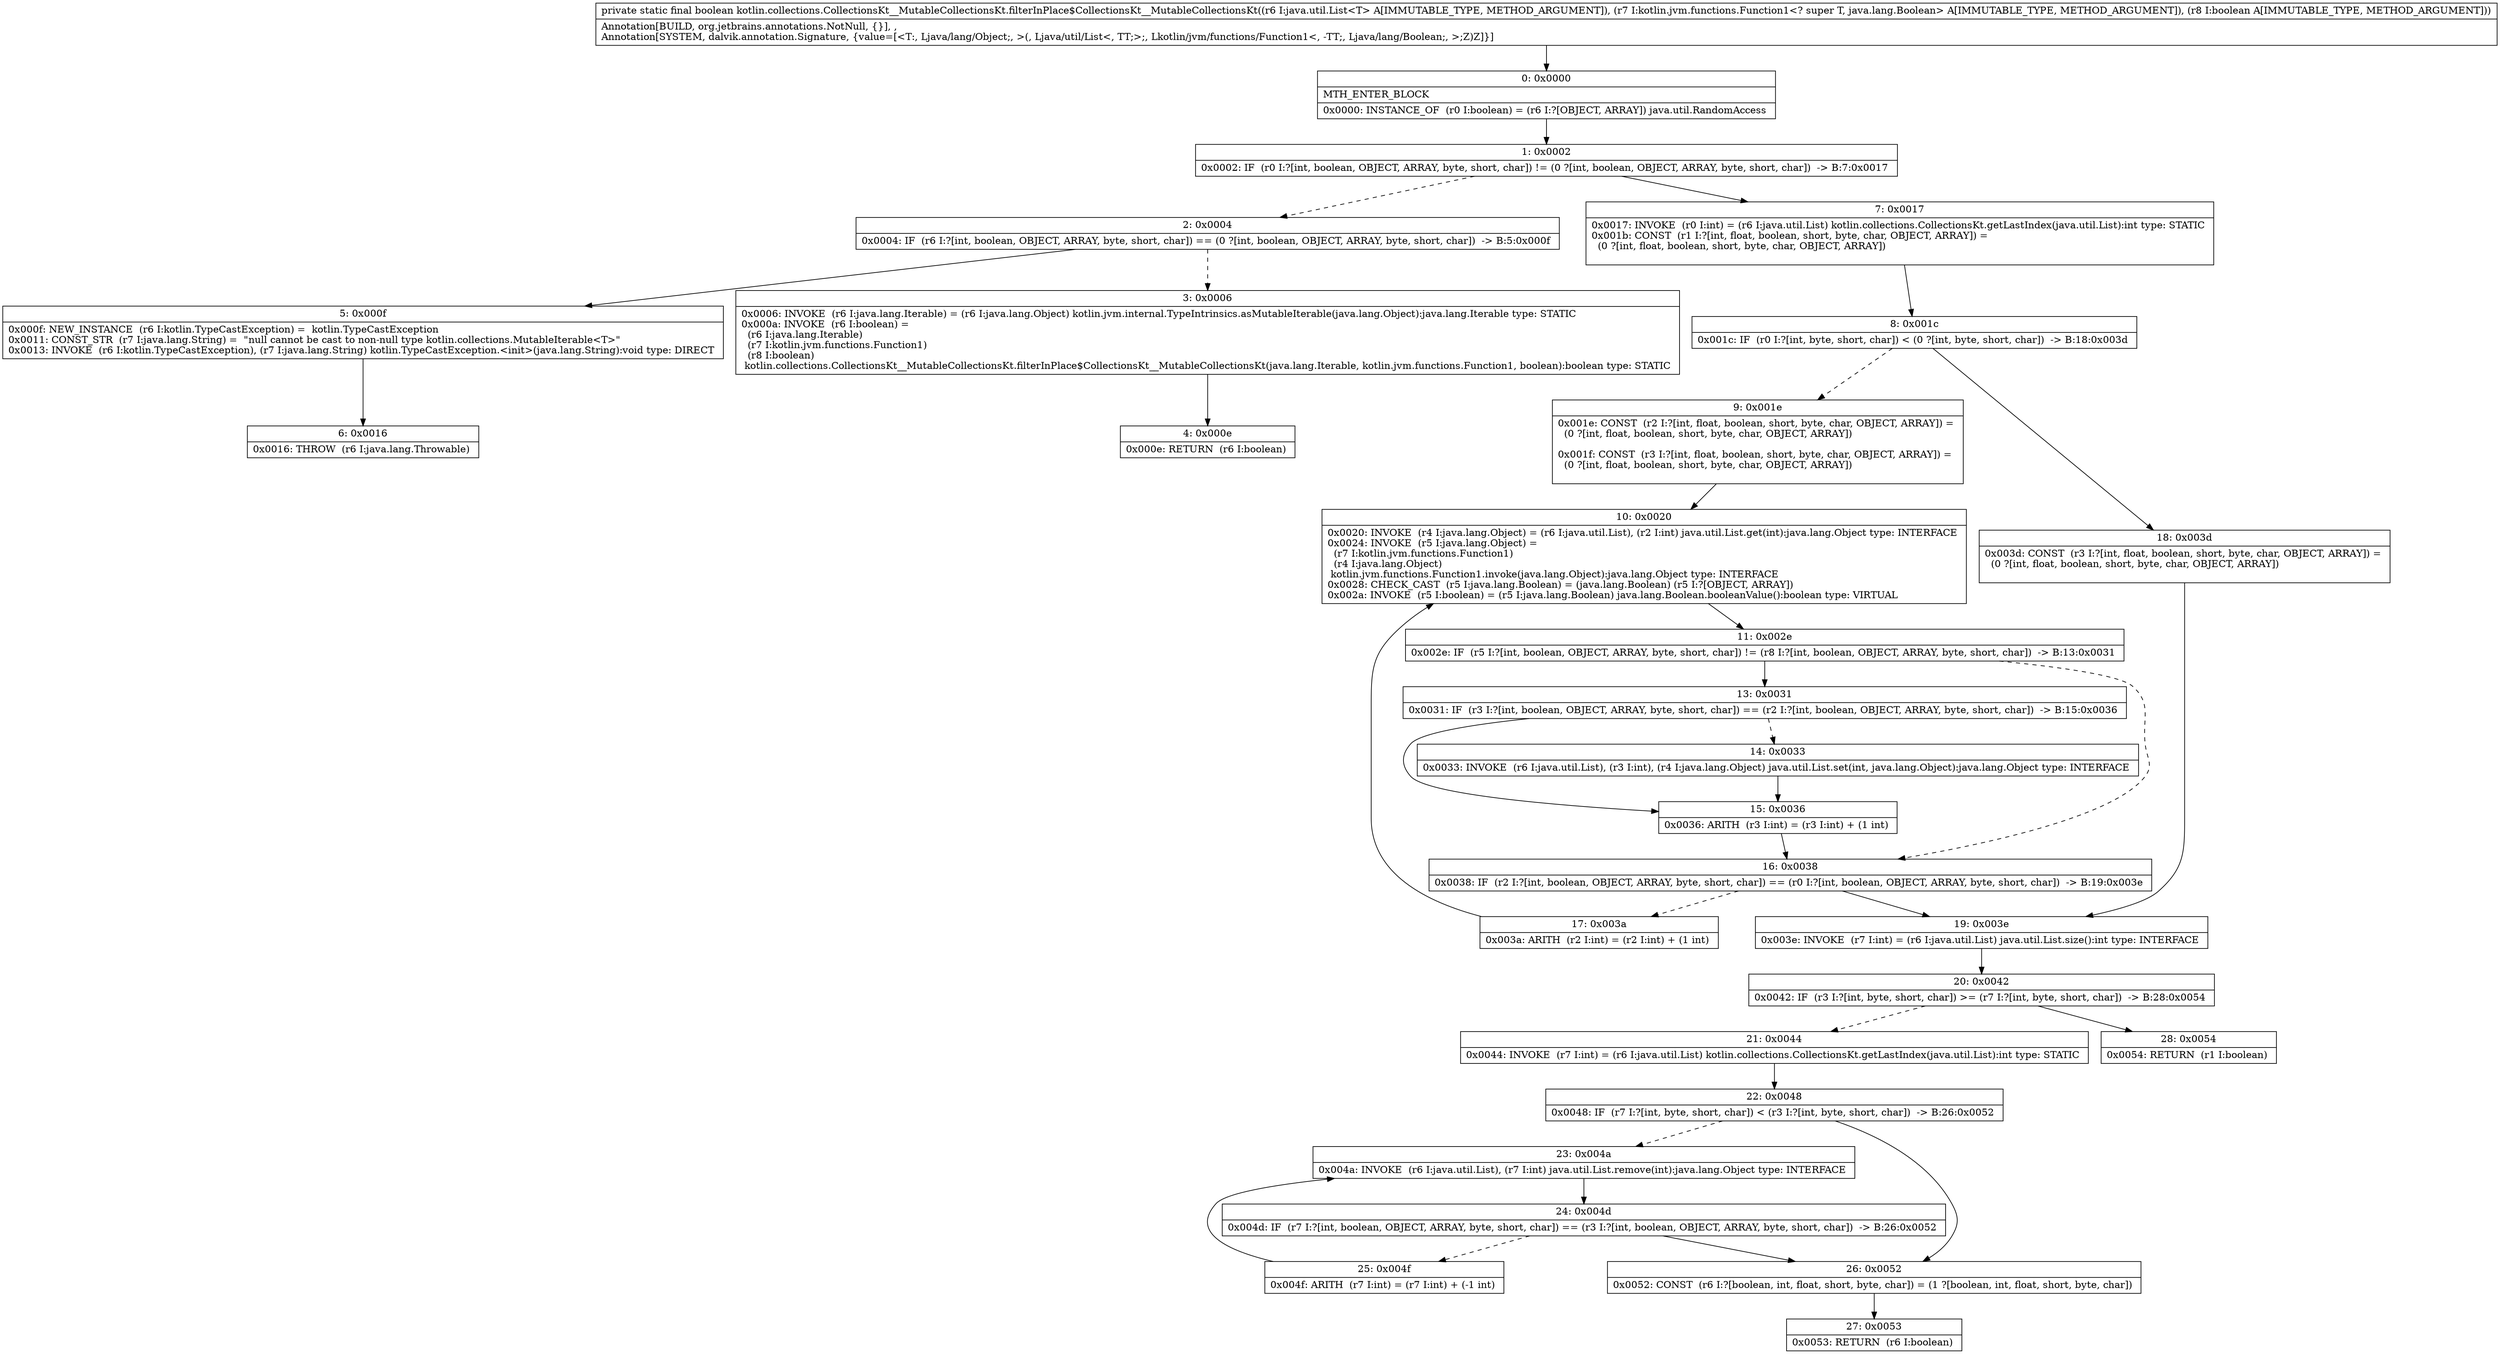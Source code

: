 digraph "CFG forkotlin.collections.CollectionsKt__MutableCollectionsKt.filterInPlace$CollectionsKt__MutableCollectionsKt(Ljava\/util\/List;Lkotlin\/jvm\/functions\/Function1;Z)Z" {
Node_0 [shape=record,label="{0\:\ 0x0000|MTH_ENTER_BLOCK\l|0x0000: INSTANCE_OF  (r0 I:boolean) = (r6 I:?[OBJECT, ARRAY]) java.util.RandomAccess \l}"];
Node_1 [shape=record,label="{1\:\ 0x0002|0x0002: IF  (r0 I:?[int, boolean, OBJECT, ARRAY, byte, short, char]) != (0 ?[int, boolean, OBJECT, ARRAY, byte, short, char])  \-\> B:7:0x0017 \l}"];
Node_2 [shape=record,label="{2\:\ 0x0004|0x0004: IF  (r6 I:?[int, boolean, OBJECT, ARRAY, byte, short, char]) == (0 ?[int, boolean, OBJECT, ARRAY, byte, short, char])  \-\> B:5:0x000f \l}"];
Node_3 [shape=record,label="{3\:\ 0x0006|0x0006: INVOKE  (r6 I:java.lang.Iterable) = (r6 I:java.lang.Object) kotlin.jvm.internal.TypeIntrinsics.asMutableIterable(java.lang.Object):java.lang.Iterable type: STATIC \l0x000a: INVOKE  (r6 I:boolean) = \l  (r6 I:java.lang.Iterable)\l  (r7 I:kotlin.jvm.functions.Function1)\l  (r8 I:boolean)\l kotlin.collections.CollectionsKt__MutableCollectionsKt.filterInPlace$CollectionsKt__MutableCollectionsKt(java.lang.Iterable, kotlin.jvm.functions.Function1, boolean):boolean type: STATIC \l}"];
Node_4 [shape=record,label="{4\:\ 0x000e|0x000e: RETURN  (r6 I:boolean) \l}"];
Node_5 [shape=record,label="{5\:\ 0x000f|0x000f: NEW_INSTANCE  (r6 I:kotlin.TypeCastException) =  kotlin.TypeCastException \l0x0011: CONST_STR  (r7 I:java.lang.String) =  \"null cannot be cast to non\-null type kotlin.collections.MutableIterable\<T\>\" \l0x0013: INVOKE  (r6 I:kotlin.TypeCastException), (r7 I:java.lang.String) kotlin.TypeCastException.\<init\>(java.lang.String):void type: DIRECT \l}"];
Node_6 [shape=record,label="{6\:\ 0x0016|0x0016: THROW  (r6 I:java.lang.Throwable) \l}"];
Node_7 [shape=record,label="{7\:\ 0x0017|0x0017: INVOKE  (r0 I:int) = (r6 I:java.util.List) kotlin.collections.CollectionsKt.getLastIndex(java.util.List):int type: STATIC \l0x001b: CONST  (r1 I:?[int, float, boolean, short, byte, char, OBJECT, ARRAY]) = \l  (0 ?[int, float, boolean, short, byte, char, OBJECT, ARRAY])\l \l}"];
Node_8 [shape=record,label="{8\:\ 0x001c|0x001c: IF  (r0 I:?[int, byte, short, char]) \< (0 ?[int, byte, short, char])  \-\> B:18:0x003d \l}"];
Node_9 [shape=record,label="{9\:\ 0x001e|0x001e: CONST  (r2 I:?[int, float, boolean, short, byte, char, OBJECT, ARRAY]) = \l  (0 ?[int, float, boolean, short, byte, char, OBJECT, ARRAY])\l \l0x001f: CONST  (r3 I:?[int, float, boolean, short, byte, char, OBJECT, ARRAY]) = \l  (0 ?[int, float, boolean, short, byte, char, OBJECT, ARRAY])\l \l}"];
Node_10 [shape=record,label="{10\:\ 0x0020|0x0020: INVOKE  (r4 I:java.lang.Object) = (r6 I:java.util.List), (r2 I:int) java.util.List.get(int):java.lang.Object type: INTERFACE \l0x0024: INVOKE  (r5 I:java.lang.Object) = \l  (r7 I:kotlin.jvm.functions.Function1)\l  (r4 I:java.lang.Object)\l kotlin.jvm.functions.Function1.invoke(java.lang.Object):java.lang.Object type: INTERFACE \l0x0028: CHECK_CAST  (r5 I:java.lang.Boolean) = (java.lang.Boolean) (r5 I:?[OBJECT, ARRAY]) \l0x002a: INVOKE  (r5 I:boolean) = (r5 I:java.lang.Boolean) java.lang.Boolean.booleanValue():boolean type: VIRTUAL \l}"];
Node_11 [shape=record,label="{11\:\ 0x002e|0x002e: IF  (r5 I:?[int, boolean, OBJECT, ARRAY, byte, short, char]) != (r8 I:?[int, boolean, OBJECT, ARRAY, byte, short, char])  \-\> B:13:0x0031 \l}"];
Node_13 [shape=record,label="{13\:\ 0x0031|0x0031: IF  (r3 I:?[int, boolean, OBJECT, ARRAY, byte, short, char]) == (r2 I:?[int, boolean, OBJECT, ARRAY, byte, short, char])  \-\> B:15:0x0036 \l}"];
Node_14 [shape=record,label="{14\:\ 0x0033|0x0033: INVOKE  (r6 I:java.util.List), (r3 I:int), (r4 I:java.lang.Object) java.util.List.set(int, java.lang.Object):java.lang.Object type: INTERFACE \l}"];
Node_15 [shape=record,label="{15\:\ 0x0036|0x0036: ARITH  (r3 I:int) = (r3 I:int) + (1 int) \l}"];
Node_16 [shape=record,label="{16\:\ 0x0038|0x0038: IF  (r2 I:?[int, boolean, OBJECT, ARRAY, byte, short, char]) == (r0 I:?[int, boolean, OBJECT, ARRAY, byte, short, char])  \-\> B:19:0x003e \l}"];
Node_17 [shape=record,label="{17\:\ 0x003a|0x003a: ARITH  (r2 I:int) = (r2 I:int) + (1 int) \l}"];
Node_18 [shape=record,label="{18\:\ 0x003d|0x003d: CONST  (r3 I:?[int, float, boolean, short, byte, char, OBJECT, ARRAY]) = \l  (0 ?[int, float, boolean, short, byte, char, OBJECT, ARRAY])\l \l}"];
Node_19 [shape=record,label="{19\:\ 0x003e|0x003e: INVOKE  (r7 I:int) = (r6 I:java.util.List) java.util.List.size():int type: INTERFACE \l}"];
Node_20 [shape=record,label="{20\:\ 0x0042|0x0042: IF  (r3 I:?[int, byte, short, char]) \>= (r7 I:?[int, byte, short, char])  \-\> B:28:0x0054 \l}"];
Node_21 [shape=record,label="{21\:\ 0x0044|0x0044: INVOKE  (r7 I:int) = (r6 I:java.util.List) kotlin.collections.CollectionsKt.getLastIndex(java.util.List):int type: STATIC \l}"];
Node_22 [shape=record,label="{22\:\ 0x0048|0x0048: IF  (r7 I:?[int, byte, short, char]) \< (r3 I:?[int, byte, short, char])  \-\> B:26:0x0052 \l}"];
Node_23 [shape=record,label="{23\:\ 0x004a|0x004a: INVOKE  (r6 I:java.util.List), (r7 I:int) java.util.List.remove(int):java.lang.Object type: INTERFACE \l}"];
Node_24 [shape=record,label="{24\:\ 0x004d|0x004d: IF  (r7 I:?[int, boolean, OBJECT, ARRAY, byte, short, char]) == (r3 I:?[int, boolean, OBJECT, ARRAY, byte, short, char])  \-\> B:26:0x0052 \l}"];
Node_25 [shape=record,label="{25\:\ 0x004f|0x004f: ARITH  (r7 I:int) = (r7 I:int) + (\-1 int) \l}"];
Node_26 [shape=record,label="{26\:\ 0x0052|0x0052: CONST  (r6 I:?[boolean, int, float, short, byte, char]) = (1 ?[boolean, int, float, short, byte, char]) \l}"];
Node_27 [shape=record,label="{27\:\ 0x0053|0x0053: RETURN  (r6 I:boolean) \l}"];
Node_28 [shape=record,label="{28\:\ 0x0054|0x0054: RETURN  (r1 I:boolean) \l}"];
MethodNode[shape=record,label="{private static final boolean kotlin.collections.CollectionsKt__MutableCollectionsKt.filterInPlace$CollectionsKt__MutableCollectionsKt((r6 I:java.util.List\<T\> A[IMMUTABLE_TYPE, METHOD_ARGUMENT]), (r7 I:kotlin.jvm.functions.Function1\<? super T, java.lang.Boolean\> A[IMMUTABLE_TYPE, METHOD_ARGUMENT]), (r8 I:boolean A[IMMUTABLE_TYPE, METHOD_ARGUMENT]))  | Annotation[BUILD, org.jetbrains.annotations.NotNull, \{\}], , \lAnnotation[SYSTEM, dalvik.annotation.Signature, \{value=[\<T:, Ljava\/lang\/Object;, \>(, Ljava\/util\/List\<, TT;\>;, Lkotlin\/jvm\/functions\/Function1\<, \-TT;, Ljava\/lang\/Boolean;, \>;Z)Z]\}]\l}"];
MethodNode -> Node_0;
Node_0 -> Node_1;
Node_1 -> Node_2[style=dashed];
Node_1 -> Node_7;
Node_2 -> Node_3[style=dashed];
Node_2 -> Node_5;
Node_3 -> Node_4;
Node_5 -> Node_6;
Node_7 -> Node_8;
Node_8 -> Node_9[style=dashed];
Node_8 -> Node_18;
Node_9 -> Node_10;
Node_10 -> Node_11;
Node_11 -> Node_13;
Node_11 -> Node_16[style=dashed];
Node_13 -> Node_14[style=dashed];
Node_13 -> Node_15;
Node_14 -> Node_15;
Node_15 -> Node_16;
Node_16 -> Node_17[style=dashed];
Node_16 -> Node_19;
Node_17 -> Node_10;
Node_18 -> Node_19;
Node_19 -> Node_20;
Node_20 -> Node_21[style=dashed];
Node_20 -> Node_28;
Node_21 -> Node_22;
Node_22 -> Node_23[style=dashed];
Node_22 -> Node_26;
Node_23 -> Node_24;
Node_24 -> Node_25[style=dashed];
Node_24 -> Node_26;
Node_25 -> Node_23;
Node_26 -> Node_27;
}

